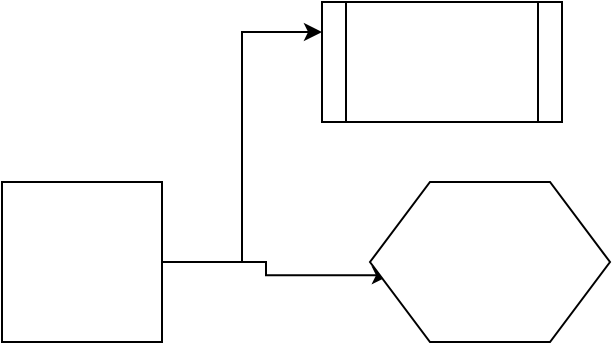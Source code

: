 <mxGraphModel dx="453" dy="359" grid="1" gridSize="10" guides="1" tooltips="1" connect="1" arrows="1" fold="1" page="1" pageScale="1" pageWidth="827" pageHeight="1169" background="#ffffff"><root><mxCell id="0"/><mxCell id="1" parent="0"/><mxCell id="4" style="edgeStyle=orthogonalEdgeStyle;rounded=0;html=1;entryX=0.083;entryY=0.583;entryPerimeter=0;jettySize=auto;orthogonalLoop=1;" edge="1" parent="1" source="2" target="3"><mxGeometry relative="1" as="geometry"/></mxCell><mxCell id="6" style="edgeStyle=orthogonalEdgeStyle;rounded=0;html=1;entryX=0;entryY=0.25;jettySize=auto;orthogonalLoop=1;" edge="1" parent="1" source="2" target="5"><mxGeometry relative="1" as="geometry"/></mxCell><mxCell id="2" value="" style="whiteSpace=wrap;html=1;aspect=fixed;" vertex="1" parent="1"><mxGeometry x="110" y="160" width="80" height="80" as="geometry"/></mxCell><mxCell id="3" value="" style="shape=hexagon;perimeter=hexagonPerimeter2;whiteSpace=wrap;html=1;" vertex="1" parent="1"><mxGeometry x="294" y="160" width="120" height="80" as="geometry"/></mxCell><mxCell id="5" value="" style="shape=process;whiteSpace=wrap;html=1;" vertex="1" parent="1"><mxGeometry x="270" y="70" width="120" height="60" as="geometry"/></mxCell></root></mxGraphModel>